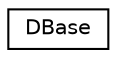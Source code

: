 digraph "Graphical Class Hierarchy"
{
 // LATEX_PDF_SIZE
  edge [fontname="Helvetica",fontsize="10",labelfontname="Helvetica",labelfontsize="10"];
  node [fontname="Helvetica",fontsize="10",shape=record];
  rankdir="LR";
  Node0 [label="DBase",height=0.2,width=0.4,color="black", fillcolor="white", style="filled",URL="$class_d_base.html",tooltip="The data layer class."];
}
